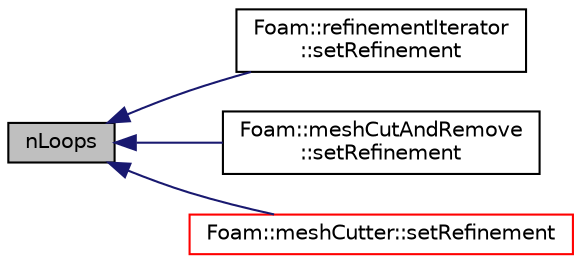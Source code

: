 digraph "nLoops"
{
  bgcolor="transparent";
  edge [fontname="Helvetica",fontsize="10",labelfontname="Helvetica",labelfontsize="10"];
  node [fontname="Helvetica",fontsize="10",shape=record];
  rankdir="LR";
  Node1 [label="nLoops",height=0.2,width=0.4,color="black", fillcolor="grey75", style="filled", fontcolor="black"];
  Node1 -> Node2 [dir="back",color="midnightblue",fontsize="10",style="solid",fontname="Helvetica"];
  Node2 [label="Foam::refinementIterator\l::setRefinement",height=0.2,width=0.4,color="black",URL="$a02102.html#afd8b2c75ae43c5073eece728f11ed02a",tooltip="Try to refine cells in given direction. Constructs intermediate. "];
  Node1 -> Node3 [dir="back",color="midnightblue",fontsize="10",style="solid",fontname="Helvetica"];
  Node3 [label="Foam::meshCutAndRemove\l::setRefinement",height=0.2,width=0.4,color="black",URL="$a01451.html#a5b289474e53287a9460c322f12434dec",tooltip="Do actual cutting with cut description. Inserts mesh changes. "];
  Node1 -> Node4 [dir="back",color="midnightblue",fontsize="10",style="solid",fontname="Helvetica"];
  Node4 [label="Foam::meshCutter::setRefinement",height=0.2,width=0.4,color="red",URL="$a01452.html#ad6964ecaeb84631835d8a4e51bf706bb",tooltip="Do actual cutting with cut description. Inserts mesh changes. "];
}
